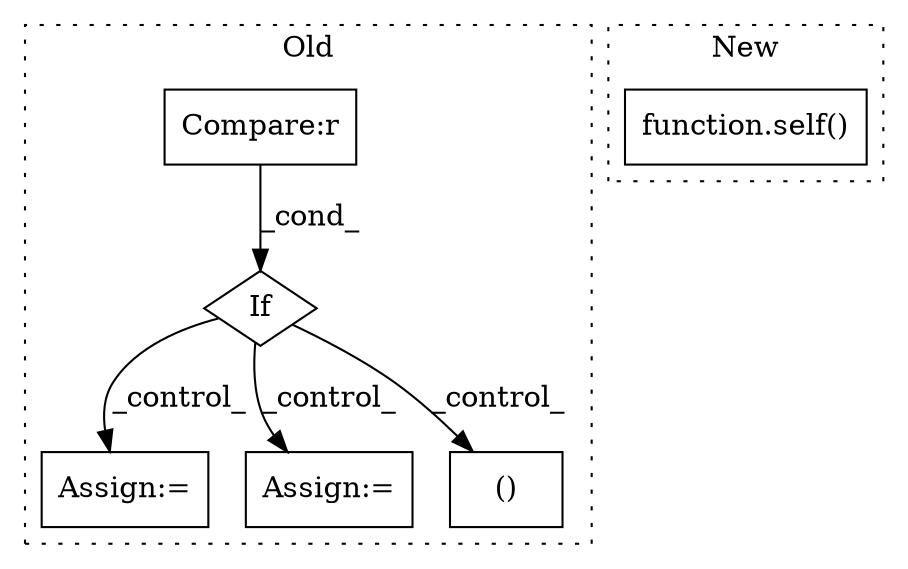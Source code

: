 digraph G {
subgraph cluster0 {
1 [label="If" a="96" s="1590" l="3" shape="diamond"];
3 [label="Assign:=" a="68" s="1634" l="13" shape="box"];
4 [label="Compare:r" a="40" s="1593" l="19" shape="box"];
5 [label="Assign:=" a="68" s="1717" l="3" shape="box"];
6 [label="()" a="54" s="1634" l="10" shape="box"];
label = "Old";
style="dotted";
}
subgraph cluster1 {
2 [label="function.self()" a="75" s="2716,2731" l="5,1" shape="box"];
label = "New";
style="dotted";
}
1 -> 5 [label="_control_"];
1 -> 3 [label="_control_"];
1 -> 6 [label="_control_"];
4 -> 1 [label="_cond_"];
}